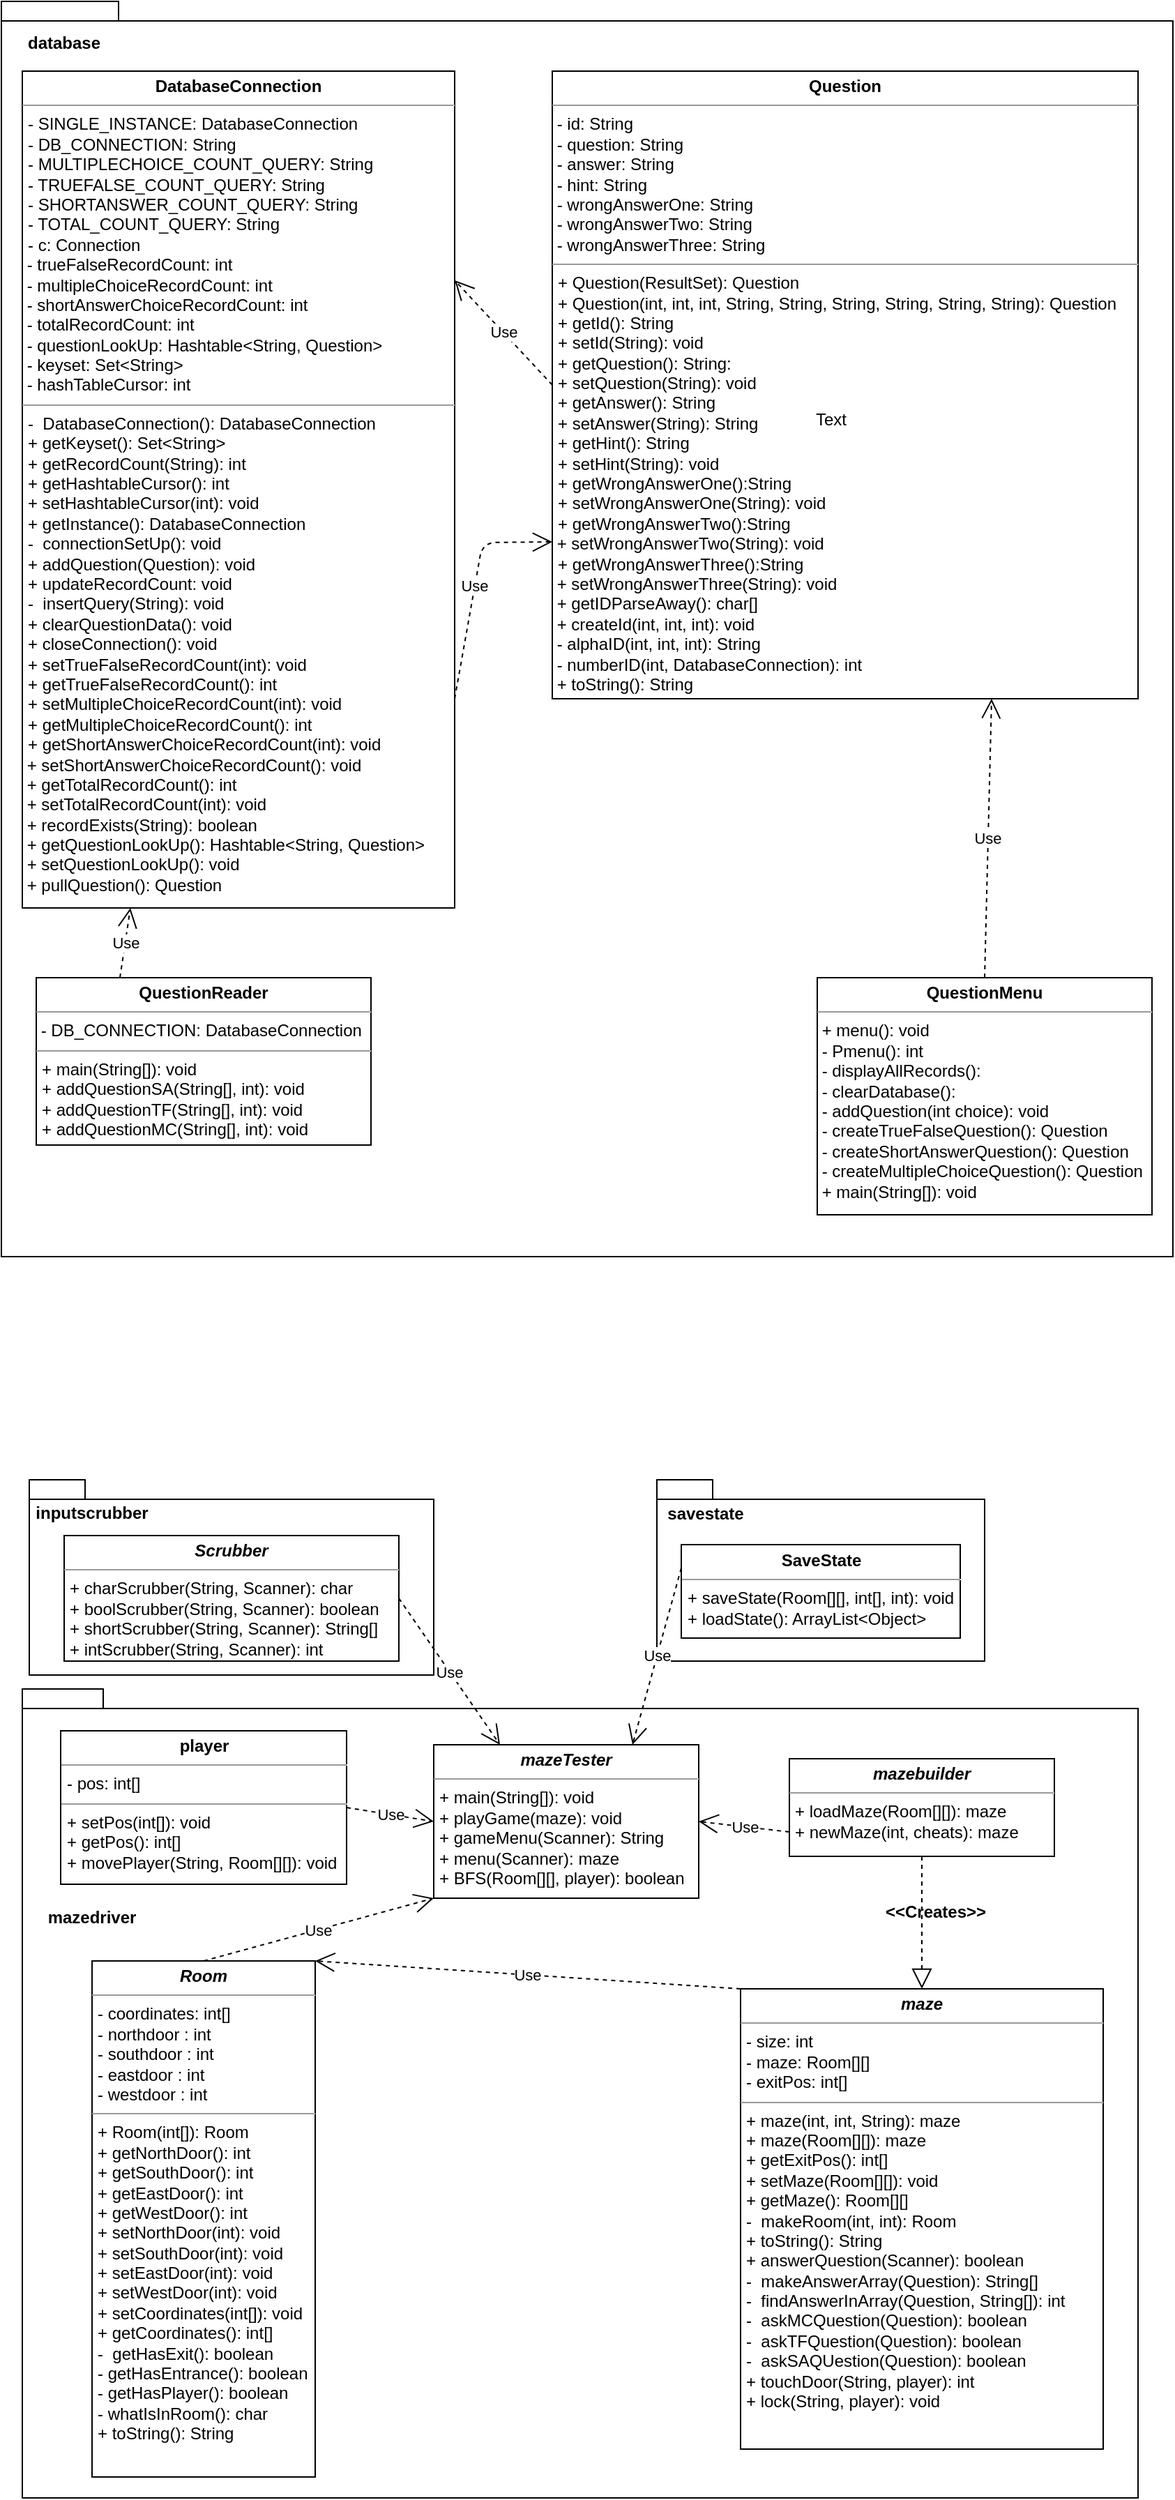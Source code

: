 <mxfile version="13.2.1" type="device"><diagram id="frjfEiKT2UEQ-XdLaLsT" name="Page-1"><mxGraphModel dx="1185" dy="659" grid="1" gridSize="10" guides="1" tooltips="1" connect="1" arrows="1" fold="1" page="1" pageScale="1" pageWidth="850" pageHeight="1100" math="0" shadow="0"><root><mxCell id="0"/><mxCell id="1" parent="0"/><mxCell id="O4lE0P_IwL0gZXRlynmB-38" value="" style="shape=folder;fontStyle=1;spacingTop=10;tabWidth=40;tabHeight=14;tabPosition=left;html=1;" vertex="1" parent="1"><mxGeometry x="20" y="1270" width="800" height="580" as="geometry"/></mxCell><mxCell id="O4lE0P_IwL0gZXRlynmB-20" value="" style="shape=folder;fontStyle=1;spacingTop=10;tabWidth=40;tabHeight=14;tabPosition=left;html=1;" vertex="1" parent="1"><mxGeometry x="475" y="1120" width="235" height="130" as="geometry"/></mxCell><mxCell id="O4lE0P_IwL0gZXRlynmB-17" value="" style="shape=folder;fontStyle=1;spacingTop=10;tabWidth=40;tabHeight=14;tabPosition=left;html=1;" vertex="1" parent="1"><mxGeometry x="25" y="1120" width="290" height="140" as="geometry"/></mxCell><mxCell id="O4lE0P_IwL0gZXRlynmB-10" value="" style="shape=folder;fontStyle=1;spacingTop=10;tabWidth=40;tabHeight=14;tabPosition=left;html=1;" vertex="1" parent="1"><mxGeometry x="5" y="60" width="840" height="900" as="geometry"/></mxCell><mxCell id="O4lE0P_IwL0gZXRlynmB-1" value="&lt;p style=&quot;margin: 0px ; margin-top: 4px ; text-align: center&quot;&gt;&lt;b&gt;DatabaseConnection&lt;/b&gt;&lt;br&gt;&lt;/p&gt;&lt;hr size=&quot;1&quot;&gt;&lt;p style=&quot;margin: 0px ; margin-left: 4px&quot;&gt;- SINGLE_INSTANCE: DatabaseConnection&lt;/p&gt;&lt;p style=&quot;margin: 0px ; margin-left: 4px&quot;&gt;- DB_CONNECTION: String&lt;/p&gt;&lt;p style=&quot;margin: 0px ; margin-left: 4px&quot;&gt;- MULTIPLECHOICE_COUNT_QUERY: String&lt;/p&gt;&lt;p style=&quot;margin: 0px ; margin-left: 4px&quot;&gt;- TRUEFALSE_COUNT_QUERY: String&lt;/p&gt;&lt;p style=&quot;margin: 0px ; margin-left: 4px&quot;&gt;- SHORTANSWER_COUNT_QUERY: String&lt;/p&gt;&lt;p style=&quot;margin: 0px ; margin-left: 4px&quot;&gt;- TOTAL_COUNT_QUERY: String&lt;/p&gt;&lt;p style=&quot;margin: 0px ; margin-left: 4px&quot;&gt;- c: Connection&lt;/p&gt;&amp;nbsp;- trueFalseRecordCount: int&lt;br&gt;&amp;nbsp;- multipleChoiceRecordCount: int&lt;br&gt;&amp;nbsp;- shortAnswerChoiceRecordCount: int&lt;br&gt;&lt;div&gt;&amp;nbsp;- totalRecordCount: int&lt;/div&gt;&lt;div&gt;&amp;nbsp;- questionLookUp: Hashtable&amp;lt;String, Question&amp;gt;&lt;/div&gt;&lt;div&gt;&amp;nbsp;- keyset: Set&amp;lt;String&amp;gt;&lt;/div&gt;&lt;div&gt;&amp;nbsp;- hashTableCursor: int&lt;br&gt;&lt;/div&gt;&lt;hr size=&quot;1&quot;&gt;&lt;p style=&quot;margin: 0px ; margin-left: 4px&quot;&gt;-&amp;nbsp; DatabaseConnection(): DatabaseConnection&lt;/p&gt;&lt;p style=&quot;margin: 0px ; margin-left: 4px&quot;&gt;+ getKeyset(): Set&amp;lt;String&amp;gt;&lt;/p&gt;&lt;p style=&quot;margin: 0px ; margin-left: 4px&quot;&gt;+ getRecordCount(String): int&lt;/p&gt;&lt;p style=&quot;margin: 0px ; margin-left: 4px&quot;&gt;+ getHashtableCursor(): int&lt;/p&gt;&lt;p style=&quot;margin: 0px ; margin-left: 4px&quot;&gt;+ setHashtableCursor(int): void&lt;/p&gt;&lt;p style=&quot;margin: 0px ; margin-left: 4px&quot;&gt;+ getInstance(): DatabaseConnection&lt;/p&gt;&lt;p style=&quot;margin: 0px ; margin-left: 4px&quot;&gt;-&amp;nbsp; connectionSetUp(): void&lt;/p&gt;&lt;p style=&quot;margin: 0px ; margin-left: 4px&quot;&gt;+ addQuestion(Question): void&lt;/p&gt;&lt;p style=&quot;margin: 0px ; margin-left: 4px&quot;&gt;+ updateRecordCount: void&lt;/p&gt;&lt;p style=&quot;margin: 0px ; margin-left: 4px&quot;&gt;-&amp;nbsp; insertQuery(String): void&lt;/p&gt;&lt;p style=&quot;margin: 0px ; margin-left: 4px&quot;&gt;+ clearQuestionData(): void&lt;/p&gt;&lt;p style=&quot;margin: 0px ; margin-left: 4px&quot;&gt;+ closeConnection(): void&lt;/p&gt;&lt;p style=&quot;margin: 0px ; margin-left: 4px&quot;&gt;+ setTrueFalseRecordCount(int): void&lt;br&gt;&lt;/p&gt;&lt;p style=&quot;margin: 0px ; margin-left: 4px&quot;&gt;+ getTrueFalseRecordCount(): int&lt;/p&gt;&lt;p style=&quot;margin: 0px ; margin-left: 4px&quot;&gt;+ setMultipleChoiceRecordCount(int): void&lt;br&gt;&lt;/p&gt;&lt;p style=&quot;margin: 0px ; margin-left: 4px&quot;&gt;+ getMultipleChoiceRecordCount(): int&lt;br&gt;&lt;/p&gt;&lt;p style=&quot;margin: 0px ; margin-left: 4px&quot;&gt;+ getShortAnswerChoiceRecordCount(int): void&lt;br&gt;&lt;/p&gt;&lt;div&gt;&amp;nbsp;+ setShortAnswerChoiceRecordCount(): void&lt;br&gt;&lt;/div&gt;&lt;div&gt;&amp;nbsp;+ getTotalRecordCount(): int&lt;/div&gt;&lt;div&gt;&amp;nbsp;+ setTotalRecordCount(int): void&lt;/div&gt;&lt;div&gt;&amp;nbsp;+ recordExists(String): boolean&lt;/div&gt;&lt;div&gt;&amp;nbsp;+ getQuestionLookUp(): Hashtable&amp;lt;String, Question&amp;gt;&lt;/div&gt;&lt;div&gt;&amp;nbsp;+ setQuestionLookUp(): void&lt;/div&gt;&lt;div&gt;&amp;nbsp;+ pullQuestion(): Question&lt;/div&gt;" style="verticalAlign=top;align=left;overflow=fill;fontSize=12;fontFamily=Helvetica;html=1;" vertex="1" parent="1"><mxGeometry x="20" y="110" width="310" height="600" as="geometry"/></mxCell><mxCell id="O4lE0P_IwL0gZXRlynmB-2" value="&lt;p style=&quot;margin: 0px ; margin-top: 4px ; text-align: center&quot;&gt;&lt;b&gt;Question&lt;/b&gt;&lt;br&gt;&lt;/p&gt;&lt;hr size=&quot;1&quot;&gt;&lt;div&gt;&amp;nbsp;- id: String&lt;br&gt;&lt;/div&gt;&lt;div&gt;&amp;nbsp;- question: String&lt;br&gt;&lt;/div&gt;&lt;div&gt;&amp;nbsp;- answer: String&lt;/div&gt;&lt;div&gt;&amp;nbsp;- hint: String&lt;/div&gt;&lt;div&gt;&amp;nbsp;- wrongAnswerOne: String&lt;/div&gt;&lt;div&gt;&amp;nbsp;- wrongAnswerTwo: String&lt;/div&gt;&lt;div&gt;&amp;nbsp;- wrongAnswerThree: String&lt;/div&gt;&lt;hr size=&quot;1&quot;&gt;&lt;p style=&quot;margin: 0px ; margin-left: 4px&quot;&gt;+ Question(ResultSet): Question&lt;/p&gt;&lt;p style=&quot;margin: 0px ; margin-left: 4px&quot;&gt;+ Question(int, int, int, String, String, String, String, String, String): Question&lt;/p&gt;&lt;p style=&quot;margin: 0px ; margin-left: 4px&quot;&gt;+ getId(): String&lt;/p&gt;&lt;p style=&quot;margin: 0px ; margin-left: 4px&quot;&gt;+ setId(String): void&lt;/p&gt;&lt;p style=&quot;margin: 0px ; margin-left: 4px&quot;&gt;+ getQuestion(): String:&lt;/p&gt;&lt;p style=&quot;margin: 0px ; margin-left: 4px&quot;&gt;+ setQuestion(String): void&lt;/p&gt;&lt;p style=&quot;margin: 0px ; margin-left: 4px&quot;&gt;+ getAnswer(): String&lt;/p&gt;&lt;p style=&quot;margin: 0px ; margin-left: 4px&quot;&gt;+ setAnswer(String): String&lt;/p&gt;&lt;p style=&quot;margin: 0px ; margin-left: 4px&quot;&gt;+ getHint(): String&lt;/p&gt;&lt;p style=&quot;margin: 0px ; margin-left: 4px&quot;&gt;+ setHint(String): void&lt;/p&gt;&lt;p style=&quot;margin: 0px ; margin-left: 4px&quot;&gt;+ getWrongAnswerOne():String&lt;/p&gt;&lt;p style=&quot;margin: 0px ; margin-left: 4px&quot;&gt;+ setWrongAnswerOne(String): void&lt;/p&gt;&lt;p style=&quot;margin: 0px ; margin-left: 4px&quot;&gt;+ getWrongAnswerTwo():String&lt;/p&gt;&lt;div&gt;&amp;nbsp;+ setWrongAnswerTwo(String): void&lt;/div&gt;&lt;div&gt;&lt;p style=&quot;margin: 0px ; margin-left: 4px&quot;&gt;+ getWrongAnswerThree():String&lt;/p&gt;&amp;nbsp;+ setWrongAnswerThree(String): void&lt;/div&gt;&lt;div&gt;&amp;nbsp;+ getIDParseAway(): char[]&lt;/div&gt;&lt;div&gt;&amp;nbsp;+ createId(int, int, int): void&lt;/div&gt;&lt;div&gt;&amp;nbsp;- alphaID(int, int, int): String&lt;/div&gt;&lt;div&gt;&amp;nbsp;- numberID(int, DatabaseConnection): int&lt;/div&gt;&lt;div&gt;&amp;nbsp;+ toString(): String&lt;br&gt;&lt;/div&gt;&lt;div&gt;&lt;br&gt;&lt;/div&gt;" style="verticalAlign=top;align=left;overflow=fill;fontSize=12;fontFamily=Helvetica;html=1;" vertex="1" parent="1"><mxGeometry x="400" y="110" width="420" height="450" as="geometry"/></mxCell><mxCell id="O4lE0P_IwL0gZXRlynmB-3" value="&lt;p style=&quot;margin: 0px ; margin-top: 4px ; text-align: center&quot;&gt;&lt;b&gt;QuestionMenu&lt;/b&gt;&lt;br&gt;&lt;/p&gt;&lt;hr size=&quot;1&quot;&gt;&lt;div&gt;&amp;nbsp;+ menu(): void&lt;/div&gt;&lt;div&gt;&amp;nbsp;- Pmenu(): int&lt;/div&gt;&lt;div&gt;&amp;nbsp;- displayAllRecords():&lt;/div&gt;&lt;div&gt;&amp;nbsp;- clearDatabase():&lt;/div&gt;&lt;div&gt;&amp;nbsp;- addQuestion(int choice): void&lt;/div&gt;&lt;div&gt;&amp;nbsp;- createTrueFalseQuestion(): Question&lt;/div&gt;&lt;div&gt;&amp;nbsp;- createShortAnswerQuestion(): Question&lt;/div&gt;&lt;div&gt;&amp;nbsp;- createMultipleChoiceQuestion(): Question&lt;/div&gt;&lt;div&gt;&amp;nbsp;+ main(String[]): void&lt;br&gt;&lt;/div&gt;" style="verticalAlign=top;align=left;overflow=fill;fontSize=12;fontFamily=Helvetica;html=1;" vertex="1" parent="1"><mxGeometry x="590" y="760" width="240" height="170" as="geometry"/></mxCell><mxCell id="O4lE0P_IwL0gZXRlynmB-5" value="&lt;p style=&quot;margin: 0px ; margin-top: 4px ; text-align: center&quot;&gt;&lt;b&gt;QuestionReader&lt;/b&gt;&lt;br&gt;&lt;/p&gt;&lt;hr size=&quot;1&quot;&gt;&lt;div&gt;&amp;nbsp;- DB_CONNECTION: DatabaseConnection&lt;br&gt;&lt;/div&gt;&lt;hr size=&quot;1&quot;&gt;&lt;p style=&quot;margin: 0px ; margin-left: 4px&quot;&gt;+ main(String[]): void&lt;/p&gt;&lt;p style=&quot;margin: 0px ; margin-left: 4px&quot;&gt;+ addQuestionSA(String[], int): void&lt;/p&gt;&lt;p style=&quot;margin: 0px ; margin-left: 4px&quot;&gt;+ addQuestionTF(String[], int): void&lt;/p&gt;&lt;p style=&quot;margin: 0px ; margin-left: 4px&quot;&gt;+ addQuestionMC(String[], int): void&lt;br&gt;&lt;/p&gt;" style="verticalAlign=top;align=left;overflow=fill;fontSize=12;fontFamily=Helvetica;html=1;" vertex="1" parent="1"><mxGeometry x="30" y="760" width="240" height="120" as="geometry"/></mxCell><mxCell id="O4lE0P_IwL0gZXRlynmB-6" value="Use" style="endArrow=open;endSize=12;dashed=1;html=1;entryX=0;entryY=0.75;entryDx=0;entryDy=0;exitX=1;exitY=0.75;exitDx=0;exitDy=0;" edge="1" parent="1" source="O4lE0P_IwL0gZXRlynmB-1" target="O4lE0P_IwL0gZXRlynmB-2"><mxGeometry width="160" relative="1" as="geometry"><mxPoint x="360" y="660" as="sourcePoint"/><mxPoint x="520" y="660" as="targetPoint"/><Array as="points"><mxPoint x="350" y="448"/></Array></mxGeometry></mxCell><mxCell id="O4lE0P_IwL0gZXRlynmB-7" value="Use" style="endArrow=open;endSize=12;dashed=1;html=1;entryX=0.75;entryY=1;entryDx=0;entryDy=0;exitX=0.5;exitY=0;exitDx=0;exitDy=0;" edge="1" parent="1" source="O4lE0P_IwL0gZXRlynmB-3" target="O4lE0P_IwL0gZXRlynmB-2"><mxGeometry width="160" relative="1" as="geometry"><mxPoint x="430" y="740" as="sourcePoint"/><mxPoint x="590" y="740" as="targetPoint"/></mxGeometry></mxCell><mxCell id="O4lE0P_IwL0gZXRlynmB-8" value="Use" style="endArrow=open;endSize=12;dashed=1;html=1;entryX=0.25;entryY=1;entryDx=0;entryDy=0;exitX=0.25;exitY=0;exitDx=0;exitDy=0;" edge="1" parent="1" source="O4lE0P_IwL0gZXRlynmB-5" target="O4lE0P_IwL0gZXRlynmB-1"><mxGeometry width="160" relative="1" as="geometry"><mxPoint x="350" y="800" as="sourcePoint"/><mxPoint x="510" y="800" as="targetPoint"/></mxGeometry></mxCell><mxCell id="O4lE0P_IwL0gZXRlynmB-9" value="Use" style="endArrow=open;endSize=12;dashed=1;html=1;entryX=1;entryY=0.25;entryDx=0;entryDy=0;exitX=0;exitY=0.5;exitDx=0;exitDy=0;" edge="1" parent="1" source="O4lE0P_IwL0gZXRlynmB-2" target="O4lE0P_IwL0gZXRlynmB-1"><mxGeometry width="160" relative="1" as="geometry"><mxPoint x="420" y="740" as="sourcePoint"/><mxPoint x="425" y="680" as="targetPoint"/></mxGeometry></mxCell><mxCell id="O4lE0P_IwL0gZXRlynmB-11" value="Text" style="text;html=1;strokeColor=none;fillColor=none;align=center;verticalAlign=middle;whiteSpace=wrap;rounded=0;" vertex="1" parent="1"><mxGeometry x="580" y="350" width="40" height="20" as="geometry"/></mxCell><mxCell id="O4lE0P_IwL0gZXRlynmB-15" value="&lt;b&gt;database&lt;/b&gt;" style="text;html=1;strokeColor=none;fillColor=none;align=center;verticalAlign=middle;whiteSpace=wrap;rounded=0;" vertex="1" parent="1"><mxGeometry x="20" y="80" width="60" height="20" as="geometry"/></mxCell><mxCell id="O4lE0P_IwL0gZXRlynmB-16" value="&lt;p style=&quot;margin: 0px ; margin-top: 4px ; text-align: center&quot;&gt;&lt;i&gt;&lt;b&gt;Scrubber&lt;/b&gt;&lt;/i&gt;&lt;/p&gt;&lt;hr size=&quot;1&quot;&gt;&lt;p style=&quot;margin: 0px ; margin-left: 4px&quot;&gt;+ charScrubber(String, Scanner): char&lt;/p&gt;&lt;p style=&quot;margin: 0px ; margin-left: 4px&quot;&gt;+ boolScrubber(String, Scanner): boolean&lt;br&gt;&lt;/p&gt;&lt;p style=&quot;margin: 0px ; margin-left: 4px&quot;&gt;+ shortScrubber(String, Scanner): String[]&lt;/p&gt;&lt;p style=&quot;margin: 0px ; margin-left: 4px&quot;&gt;+ intScrubber(String, Scanner): int&lt;br&gt;&lt;/p&gt;&lt;div&gt;&lt;br&gt;&lt;/div&gt;&lt;p style=&quot;margin: 0px ; margin-left: 4px&quot;&gt;&lt;br&gt;&lt;/p&gt;" style="verticalAlign=top;align=left;overflow=fill;fontSize=12;fontFamily=Helvetica;html=1;" vertex="1" parent="1"><mxGeometry x="50" y="1160" width="240" height="90" as="geometry"/></mxCell><mxCell id="O4lE0P_IwL0gZXRlynmB-18" value="&lt;b&gt;inputscrubber&lt;/b&gt;" style="text;html=1;strokeColor=none;fillColor=none;align=center;verticalAlign=middle;whiteSpace=wrap;rounded=0;" vertex="1" parent="1"><mxGeometry x="30" y="1133.5" width="80" height="20" as="geometry"/></mxCell><mxCell id="O4lE0P_IwL0gZXRlynmB-19" value="&lt;p style=&quot;margin: 0px ; margin-top: 4px ; text-align: center&quot;&gt;&lt;b&gt;SaveState&lt;/b&gt;&lt;br&gt;&lt;/p&gt;&lt;hr size=&quot;1&quot;&gt;&lt;p style=&quot;margin: 0px ; margin-left: 4px&quot;&gt;+ saveState(Room[][], int[], int): void&lt;br&gt;&lt;/p&gt;&lt;p style=&quot;margin: 0px ; margin-left: 4px&quot;&gt;+ loadState(): ArrayList&amp;lt;Object&amp;gt;&lt;br&gt;&lt;/p&gt;&lt;div&gt;&lt;br&gt;&lt;/div&gt;&lt;p style=&quot;margin: 0px ; margin-left: 4px&quot;&gt;&lt;br&gt;&lt;/p&gt;" style="verticalAlign=top;align=left;overflow=fill;fontSize=12;fontFamily=Helvetica;html=1;" vertex="1" parent="1"><mxGeometry x="492.5" y="1166.5" width="200" height="67" as="geometry"/></mxCell><mxCell id="O4lE0P_IwL0gZXRlynmB-21" value="savestate" style="text;align=center;fontStyle=1;verticalAlign=middle;spacingLeft=3;spacingRight=3;strokeColor=none;rotatable=0;points=[[0,0.5],[1,0.5]];portConstraint=eastwest;" vertex="1" parent="1"><mxGeometry x="470" y="1130.5" width="80" height="26" as="geometry"/></mxCell><mxCell id="O4lE0P_IwL0gZXRlynmB-22" style="edgeStyle=orthogonalEdgeStyle;rounded=0;orthogonalLoop=1;jettySize=auto;html=1;exitX=0.5;exitY=1;exitDx=0;exitDy=0;exitPerimeter=0;" edge="1" parent="1" source="O4lE0P_IwL0gZXRlynmB-17" target="O4lE0P_IwL0gZXRlynmB-17"><mxGeometry relative="1" as="geometry"/></mxCell><mxCell id="O4lE0P_IwL0gZXRlynmB-23" value="&lt;p style=&quot;margin: 0px ; margin-top: 4px ; text-align: center&quot;&gt;&lt;b&gt;player&lt;/b&gt;&lt;/p&gt;&lt;hr size=&quot;1&quot;&gt;&lt;p style=&quot;margin: 0px ; margin-left: 4px&quot;&gt;- pos: int[]&lt;br&gt;&lt;/p&gt;&lt;hr size=&quot;1&quot;&gt;&lt;p style=&quot;margin: 0px ; margin-left: 4px&quot;&gt;+ setPos(int[]): void&lt;/p&gt;&lt;p style=&quot;margin: 0px ; margin-left: 4px&quot;&gt;+ getPos(): int[]&lt;/p&gt;&lt;p style=&quot;margin: 0px ; margin-left: 4px&quot;&gt;+ movePlayer(String, Room[][]): void&lt;br&gt;&lt;/p&gt;" style="verticalAlign=top;align=left;overflow=fill;fontSize=12;fontFamily=Helvetica;html=1;" vertex="1" parent="1"><mxGeometry x="47.5" y="1300" width="205" height="110" as="geometry"/></mxCell><mxCell id="O4lE0P_IwL0gZXRlynmB-24" value="&lt;p style=&quot;margin: 0px ; margin-top: 4px ; text-align: center&quot;&gt;&lt;i&gt;&lt;b&gt;Room&lt;/b&gt;&lt;/i&gt;&lt;br&gt;&lt;/p&gt;&lt;hr size=&quot;1&quot;&gt;&lt;p style=&quot;margin: 0px ; margin-left: 4px&quot;&gt;- coordinates: int[]&lt;/p&gt;&lt;p style=&quot;margin: 0px ; margin-left: 4px&quot;&gt;- northdoor : int&lt;br&gt;&lt;/p&gt;&lt;p style=&quot;margin: 0px ; margin-left: 4px&quot;&gt;- southdoor : int&lt;/p&gt;&lt;p style=&quot;margin: 0px ; margin-left: 4px&quot;&gt;- eastdoor : int&lt;/p&gt;&lt;p style=&quot;margin: 0px ; margin-left: 4px&quot;&gt;- westdoor : int&lt;/p&gt;&lt;hr size=&quot;1&quot;&gt;&lt;p style=&quot;margin: 0px ; margin-left: 4px&quot;&gt;+ Room(int[]): Room&lt;/p&gt;&lt;p style=&quot;margin: 0px ; margin-left: 4px&quot;&gt;+ getNorthDoor(): int&lt;/p&gt;&lt;p style=&quot;margin: 0px ; margin-left: 4px&quot;&gt;+ getSouthDoor(): int&lt;/p&gt;&lt;p style=&quot;margin: 0px ; margin-left: 4px&quot;&gt;+ getEastDoor(): int&lt;/p&gt;&lt;p style=&quot;margin: 0px ; margin-left: 4px&quot;&gt;+ getWestDoor(): int&lt;/p&gt;&lt;p style=&quot;margin: 0px ; margin-left: 4px&quot;&gt;+ setNorthDoor(int): void&lt;/p&gt;&lt;p style=&quot;margin: 0px ; margin-left: 4px&quot;&gt;+ setSouthDoor(int): void&lt;/p&gt;&lt;p style=&quot;margin: 0px ; margin-left: 4px&quot;&gt;+ setEastDoor(int): void&lt;/p&gt;&lt;p style=&quot;margin: 0px ; margin-left: 4px&quot;&gt;+ setWestDoor(int): void&lt;/p&gt;&lt;p style=&quot;margin: 0px ; margin-left: 4px&quot;&gt;+ setCoordinates(int[]): void&lt;/p&gt;&lt;p style=&quot;margin: 0px ; margin-left: 4px&quot;&gt;+ getCoordinates(): int[]&lt;/p&gt;&lt;p style=&quot;margin: 0px ; margin-left: 4px&quot;&gt;-&amp;nbsp; getHasExit(): boolean&lt;/p&gt;&lt;p style=&quot;margin: 0px ; margin-left: 4px&quot;&gt;- getHasEntrance(): boolean&lt;/p&gt;&lt;p style=&quot;margin: 0px ; margin-left: 4px&quot;&gt;- getHasPlayer(): boolean&lt;/p&gt;&lt;p style=&quot;margin: 0px ; margin-left: 4px&quot;&gt;- whatIsInRoom(): char&lt;/p&gt;&lt;p style=&quot;margin: 0px ; margin-left: 4px&quot;&gt;+ toString(): String&lt;br&gt;&lt;/p&gt;&lt;p style=&quot;margin: 0px ; margin-left: 4px&quot;&gt;&lt;br&gt;&lt;/p&gt;" style="verticalAlign=top;align=left;overflow=fill;fontSize=12;fontFamily=Helvetica;html=1;" vertex="1" parent="1"><mxGeometry x="70" y="1465" width="160" height="370" as="geometry"/></mxCell><mxCell id="O4lE0P_IwL0gZXRlynmB-25" value="&lt;p style=&quot;margin: 0px ; margin-top: 4px ; text-align: center&quot;&gt;&lt;i&gt;&lt;b&gt;mazebuilder&lt;/b&gt;&lt;/i&gt;&lt;/p&gt;&lt;hr size=&quot;1&quot;&gt;&lt;p style=&quot;margin: 0px ; margin-left: 4px&quot;&gt;+ loadMaze(Room[][]): maze&lt;/p&gt;&lt;p style=&quot;margin: 0px ; margin-left: 4px&quot;&gt;+ newMaze(int, cheats): maze&lt;/p&gt;" style="verticalAlign=top;align=left;overflow=fill;fontSize=12;fontFamily=Helvetica;html=1;" vertex="1" parent="1"><mxGeometry x="570" y="1320" width="190" height="70" as="geometry"/></mxCell><mxCell id="O4lE0P_IwL0gZXRlynmB-26" value="&lt;p style=&quot;margin: 0px ; margin-top: 4px ; text-align: center&quot;&gt;&lt;i&gt;&lt;b&gt;maze&lt;/b&gt;&lt;/i&gt;&lt;br&gt;&lt;/p&gt;&lt;hr size=&quot;1&quot;&gt;&lt;p style=&quot;margin: 0px ; margin-left: 4px&quot;&gt;- size: int&lt;/p&gt;&lt;p style=&quot;margin: 0px ; margin-left: 4px&quot;&gt;- maze: Room[][]&lt;/p&gt;&lt;p style=&quot;margin: 0px ; margin-left: 4px&quot;&gt;- exitPos: int[]&lt;br&gt;&lt;/p&gt;&lt;hr size=&quot;1&quot;&gt;&lt;p style=&quot;margin: 0px ; margin-left: 4px&quot;&gt;+ maze(int, int, String): maze&lt;br&gt;+ maze(Room[][]): maze&lt;/p&gt;&lt;p style=&quot;margin: 0px ; margin-left: 4px&quot;&gt;+ getExitPos(): int[]&lt;br&gt;&lt;/p&gt;&lt;p style=&quot;margin: 0px ; margin-left: 4px&quot;&gt;+ setMaze(Room[][]): void&lt;/p&gt;&lt;p style=&quot;margin: 0px ; margin-left: 4px&quot;&gt;+ getMaze(): Room[][]&lt;br&gt;&lt;/p&gt;&lt;p style=&quot;margin: 0px ; margin-left: 4px&quot;&gt;-&amp;nbsp; makeRoom(int, int): Room&lt;/p&gt;&lt;p style=&quot;margin: 0px ; margin-left: 4px&quot;&gt;+ toString(): String&lt;/p&gt;&lt;p style=&quot;margin: 0px ; margin-left: 4px&quot;&gt;+ answerQuestion(Scanner): boolean&lt;/p&gt;&lt;p style=&quot;margin: 0px ; margin-left: 4px&quot;&gt;-&amp;nbsp; makeAnswerArray(Question): String[]&lt;/p&gt;&lt;p style=&quot;margin: 0px ; margin-left: 4px&quot;&gt;-&amp;nbsp; findAnswerInArray(Question, String[]): int&lt;/p&gt;&lt;p style=&quot;margin: 0px ; margin-left: 4px&quot;&gt;-&amp;nbsp; askMCQuestion(Question): boolean&lt;/p&gt;&lt;p style=&quot;margin: 0px ; margin-left: 4px&quot;&gt;-&amp;nbsp; askTFQuestion(Question): boolean&lt;/p&gt;&lt;p style=&quot;margin: 0px ; margin-left: 4px&quot;&gt;-&amp;nbsp; askSAQUestion(Question): boolean&lt;/p&gt;&lt;p style=&quot;margin: 0px ; margin-left: 4px&quot;&gt;+ touchDoor(String, player): int&lt;/p&gt;&lt;p style=&quot;margin: 0px ; margin-left: 4px&quot;&gt;+ lock(String, player): void&lt;br&gt;&lt;/p&gt;&lt;p style=&quot;margin: 0px ; margin-left: 4px&quot;&gt;&lt;br&gt;&lt;/p&gt;" style="verticalAlign=top;align=left;overflow=fill;fontSize=12;fontFamily=Helvetica;html=1;" vertex="1" parent="1"><mxGeometry x="535" y="1485" width="260" height="330" as="geometry"/></mxCell><mxCell id="O4lE0P_IwL0gZXRlynmB-36" style="edgeStyle=orthogonalEdgeStyle;rounded=0;orthogonalLoop=1;jettySize=auto;html=1;exitX=0.25;exitY=0;exitDx=0;exitDy=0;" edge="1" parent="1" source="O4lE0P_IwL0gZXRlynmB-27"><mxGeometry relative="1" as="geometry"><mxPoint x="362.5" y="1310.0" as="targetPoint"/></mxGeometry></mxCell><mxCell id="O4lE0P_IwL0gZXRlynmB-27" value="&lt;p style=&quot;margin: 0px ; margin-top: 4px ; text-align: center&quot;&gt;&lt;i&gt;&lt;b&gt;mazeTester&lt;/b&gt;&lt;/i&gt;&lt;/p&gt;&lt;hr size=&quot;1&quot;&gt;&lt;p style=&quot;margin: 0px ; margin-left: 4px&quot;&gt;+ main(String[]): void&lt;/p&gt;&lt;p style=&quot;margin: 0px ; margin-left: 4px&quot;&gt;+ playGame(maze): void&lt;/p&gt;&lt;p style=&quot;margin: 0px ; margin-left: 4px&quot;&gt;+ gameMenu(Scanner): String&lt;/p&gt;&lt;p style=&quot;margin: 0px ; margin-left: 4px&quot;&gt;+ menu(Scanner): maze&lt;/p&gt;&lt;p style=&quot;margin: 0px ; margin-left: 4px&quot;&gt;+ BFS(Room[][], player): boolean&lt;br&gt;&lt;/p&gt;" style="verticalAlign=top;align=left;overflow=fill;fontSize=12;fontFamily=Helvetica;html=1;" vertex="1" parent="1"><mxGeometry x="315" y="1310" width="190" height="110" as="geometry"/></mxCell><mxCell id="O4lE0P_IwL0gZXRlynmB-28" value="Use" style="endArrow=open;endSize=12;dashed=1;html=1;entryX=0.25;entryY=0;entryDx=0;entryDy=0;exitX=1;exitY=0.5;exitDx=0;exitDy=0;" edge="1" parent="1" source="O4lE0P_IwL0gZXRlynmB-16" target="O4lE0P_IwL0gZXRlynmB-27"><mxGeometry width="160" relative="1" as="geometry"><mxPoint x="380" y="1150" as="sourcePoint"/><mxPoint x="530" y="1330" as="targetPoint"/></mxGeometry></mxCell><mxCell id="O4lE0P_IwL0gZXRlynmB-29" value="Use" style="endArrow=open;endSize=12;dashed=1;html=1;exitX=0;exitY=0.25;exitDx=0;exitDy=0;entryX=0.75;entryY=0;entryDx=0;entryDy=0;" edge="1" parent="1" source="O4lE0P_IwL0gZXRlynmB-19" target="O4lE0P_IwL0gZXRlynmB-27"><mxGeometry width="160" relative="1" as="geometry"><mxPoint x="430" y="1300" as="sourcePoint"/><mxPoint x="400" y="1210" as="targetPoint"/></mxGeometry></mxCell><mxCell id="O4lE0P_IwL0gZXRlynmB-30" value="Use" style="endArrow=open;endSize=12;dashed=1;html=1;entryX=1;entryY=0.5;entryDx=0;entryDy=0;exitX=0;exitY=0.75;exitDx=0;exitDy=0;" edge="1" parent="1" source="O4lE0P_IwL0gZXRlynmB-25" target="O4lE0P_IwL0gZXRlynmB-27"><mxGeometry width="160" relative="1" as="geometry"><mxPoint x="435" y="1503.5" as="sourcePoint"/><mxPoint x="530" y="1350.0" as="targetPoint"/></mxGeometry></mxCell><mxCell id="O4lE0P_IwL0gZXRlynmB-31" value="Use" style="endArrow=open;endSize=12;dashed=1;html=1;entryX=1;entryY=0;entryDx=0;entryDy=0;exitX=0;exitY=0;exitDx=0;exitDy=0;" edge="1" parent="1" source="O4lE0P_IwL0gZXRlynmB-26" target="O4lE0P_IwL0gZXRlynmB-24"><mxGeometry width="160" relative="1" as="geometry"><mxPoint x="370" y="1580" as="sourcePoint"/><mxPoint x="385" y="1530.0" as="targetPoint"/></mxGeometry></mxCell><mxCell id="O4lE0P_IwL0gZXRlynmB-32" value="Use" style="endArrow=open;endSize=12;dashed=1;html=1;exitX=1;exitY=0.5;exitDx=0;exitDy=0;entryX=0;entryY=0.5;entryDx=0;entryDy=0;" edge="1" parent="1" source="O4lE0P_IwL0gZXRlynmB-23" target="O4lE0P_IwL0gZXRlynmB-27"><mxGeometry width="160" relative="1" as="geometry"><mxPoint x="330" y="1445" as="sourcePoint"/><mxPoint x="300" y="1300" as="targetPoint"/></mxGeometry></mxCell><mxCell id="O4lE0P_IwL0gZXRlynmB-33" value="" style="endArrow=block;dashed=1;endFill=0;endSize=12;html=1;exitX=0.5;exitY=1;exitDx=0;exitDy=0;entryX=0.5;entryY=0;entryDx=0;entryDy=0;" edge="1" parent="1" source="O4lE0P_IwL0gZXRlynmB-25" target="O4lE0P_IwL0gZXRlynmB-26"><mxGeometry width="160" relative="1" as="geometry"><mxPoint x="400" y="1420" as="sourcePoint"/><mxPoint x="760" y="1420" as="targetPoint"/></mxGeometry></mxCell><mxCell id="O4lE0P_IwL0gZXRlynmB-34" value="&lt;b&gt;&amp;lt;&amp;lt;Creates&amp;gt;&amp;gt;&lt;/b&gt;" style="text;html=1;strokeColor=none;fillColor=none;align=center;verticalAlign=middle;whiteSpace=wrap;rounded=0;" vertex="1" parent="1"><mxGeometry x="640" y="1420" width="70" height="20" as="geometry"/></mxCell><mxCell id="O4lE0P_IwL0gZXRlynmB-37" value="Use" style="endArrow=open;endSize=12;dashed=1;html=1;entryX=0;entryY=1;entryDx=0;entryDy=0;exitX=0.5;exitY=0;exitDx=0;exitDy=0;" edge="1" parent="1" source="O4lE0P_IwL0gZXRlynmB-24" target="O4lE0P_IwL0gZXRlynmB-27"><mxGeometry width="160" relative="1" as="geometry"><mxPoint x="515" y="1570" as="sourcePoint"/><mxPoint x="210" y="1550" as="targetPoint"/></mxGeometry></mxCell><mxCell id="O4lE0P_IwL0gZXRlynmB-39" value="mazedriver" style="text;align=center;fontStyle=1;verticalAlign=middle;spacingLeft=3;spacingRight=3;strokeColor=none;rotatable=0;points=[[0,0.5],[1,0.5]];portConstraint=eastwest;" vertex="1" parent="1"><mxGeometry x="30" y="1420" width="80" height="26" as="geometry"/></mxCell></root></mxGraphModel></diagram></mxfile>
